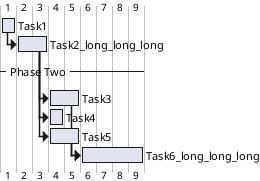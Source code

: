 {
  "sha1": "n2ks1w6sh8s8cd84ceu8fh31ibhxnrl",
  "insertion": {
    "when": "2024-06-04T17:28:38.138Z",
    "url": "https://forum.plantuml.net/11889/can-gantt-chart-task-labels-all-appear-down-left-hand-margin?show=12304#c12304",
    "user": "plantuml@gmail.com"
  }
}
@startgantt
[Task1] lasts 1 days
then [Task2_long_long_long] as [T2] lasts 2 days
-- Phase Two --
then [Task3] as [T3] lasts 2 days
[Task4] as [T4] lasts 1 day
[Task5] as [T5] lasts 2 days
[T2] -> [T4]
[T2] -> [T5]
[Task6_long_long_long] as [T6] lasts 4 days
[T3] -> [T6]
[T5] -> [T6]
@endgantt
